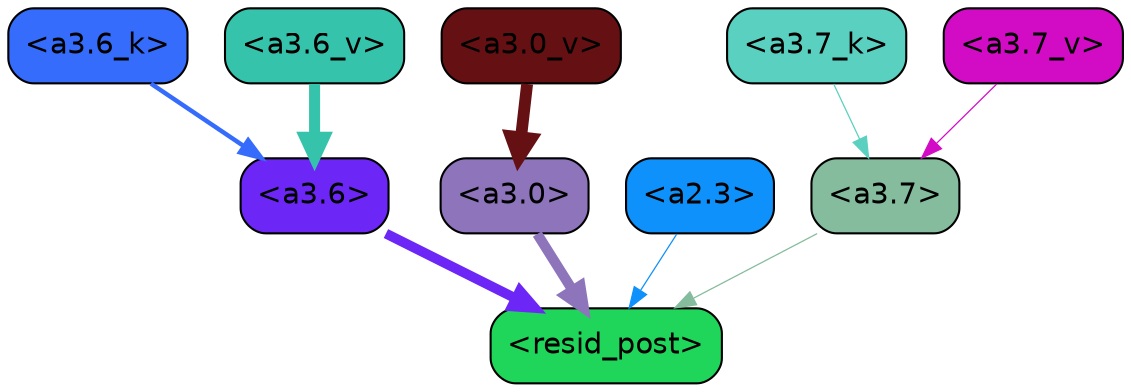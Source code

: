 strict digraph "" {
	graph [bgcolor=transparent,
		layout=dot,
		overlap=false,
		splines=true
	];
	"<a3.7>"	[color=black,
		fillcolor="#84bc9d",
		fontname=Helvetica,
		shape=box,
		style="filled, rounded"];
	"<resid_post>"	[color=black,
		fillcolor="#20d65a",
		fontname=Helvetica,
		shape=box,
		style="filled, rounded"];
	"<a3.7>" -> "<resid_post>"	[color="#84bc9d",
		penwidth=0.6];
	"<a3.6>"	[color=black,
		fillcolor="#6c27f7",
		fontname=Helvetica,
		shape=box,
		style="filled, rounded"];
	"<a3.6>" -> "<resid_post>"	[color="#6c27f7",
		penwidth=4.751592040061951];
	"<a3.0>"	[color=black,
		fillcolor="#8d74bb",
		fontname=Helvetica,
		shape=box,
		style="filled, rounded"];
	"<a3.0>" -> "<resid_post>"	[color="#8d74bb",
		penwidth=4.904066681861877];
	"<a2.3>"	[color=black,
		fillcolor="#0e91fa",
		fontname=Helvetica,
		shape=box,
		style="filled, rounded"];
	"<a2.3>" -> "<resid_post>"	[color="#0e91fa",
		penwidth=0.6];
	"<a3.7_k>"	[color=black,
		fillcolor="#5ad1c0",
		fontname=Helvetica,
		shape=box,
		style="filled, rounded"];
	"<a3.7_k>" -> "<a3.7>"	[color="#5ad1c0",
		penwidth=0.6];
	"<a3.6_k>"	[color=black,
		fillcolor="#356cfc",
		fontname=Helvetica,
		shape=box,
		style="filled, rounded"];
	"<a3.6_k>" -> "<a3.6>"	[color="#356cfc",
		penwidth=2.13908451795578];
	"<a3.7_v>"	[color=black,
		fillcolor="#d10cc4",
		fontname=Helvetica,
		shape=box,
		style="filled, rounded"];
	"<a3.7_v>" -> "<a3.7>"	[color="#d10cc4",
		penwidth=0.6];
	"<a3.6_v>"	[color=black,
		fillcolor="#36c3ab",
		fontname=Helvetica,
		shape=box,
		style="filled, rounded"];
	"<a3.6_v>" -> "<a3.6>"	[color="#36c3ab",
		penwidth=5.297133803367615];
	"<a3.0_v>"	[color=black,
		fillcolor="#651013",
		fontname=Helvetica,
		shape=box,
		style="filled, rounded"];
	"<a3.0_v>" -> "<a3.0>"	[color="#651013",
		penwidth=5.680712580680847];
}
